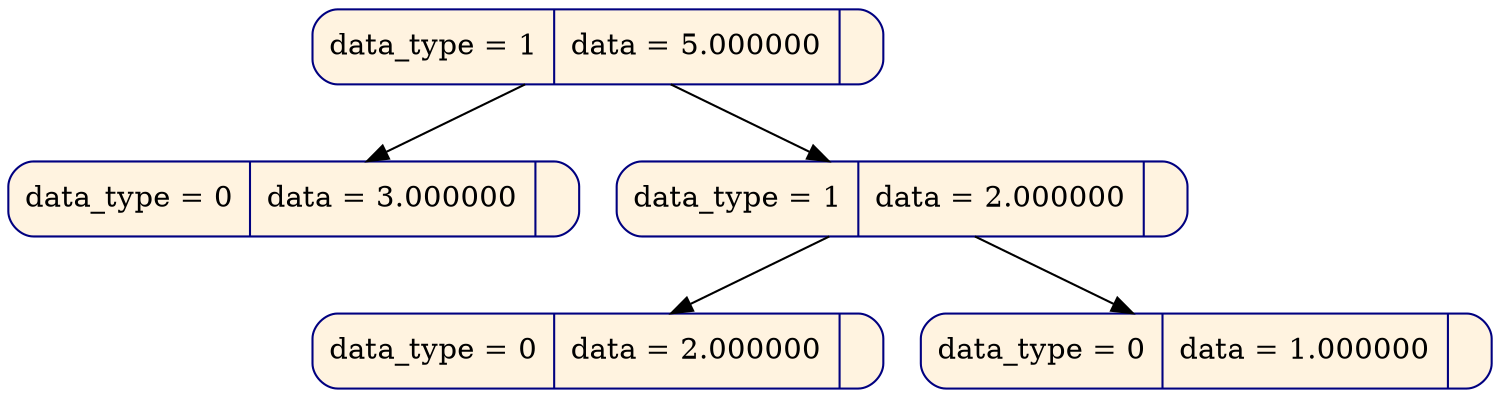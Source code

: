 digraph
{
node [shape = Mrecord, color  = "navy", style = "filled"];
node0x620000000160[label = " data_type = 1 | data = 5.000000 | ", fillcolor = "#fff3e0", rank = 0];
node0x619000000a80[label = " data_type = 0 | data = 3.000000 | ", fillcolor = "#fff3e0", rank = 1];
node0x6200000000b8[label = " data_type = 1 | data = 2.000000 | ", fillcolor = "#fff3e0", rank = 1];
node0x6200000000f0[label = " data_type = 0 | data = 2.000000 | ", fillcolor = "#fff3e0", rank = 2];
node0x620000000128[label = " data_type = 0 | data = 1.000000 | ", fillcolor = "#fff3e0", rank = 2];
node0x620000000160 -> node0x619000000a80;
node0x620000000160 -> node0x6200000000b8;
node0x6200000000b8 -> node0x6200000000f0;
node0x6200000000b8 -> node0x620000000128;
}
